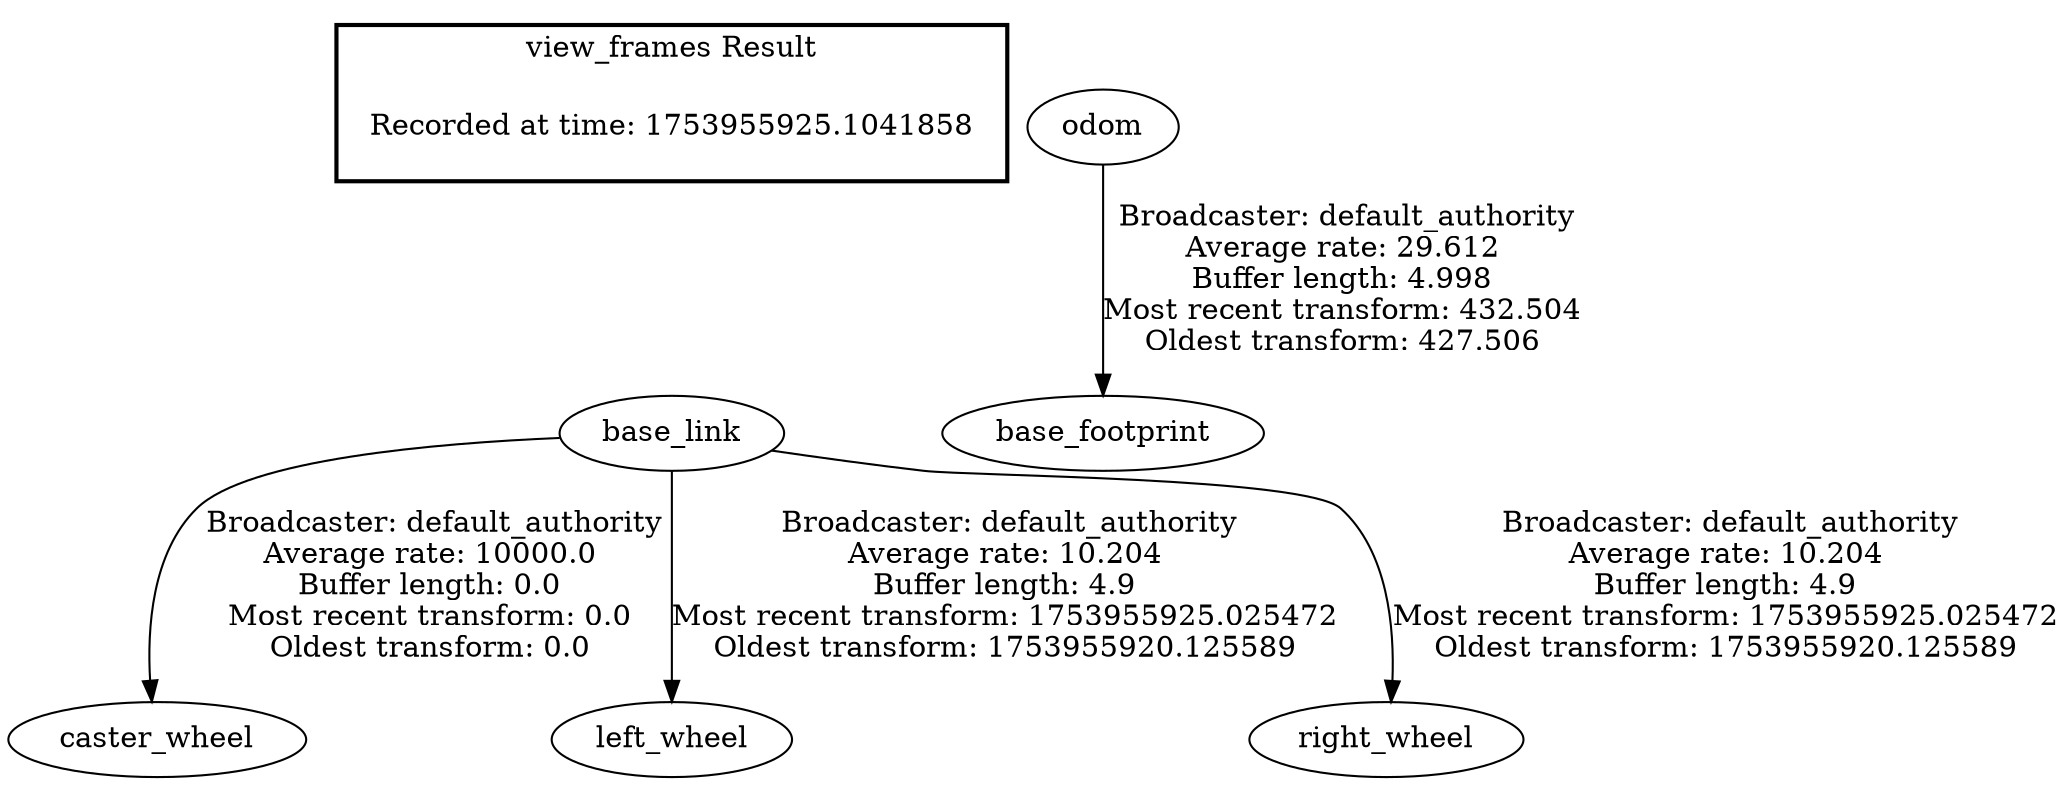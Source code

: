 digraph G {
"base_link" -> "caster_wheel"[label=" Broadcaster: default_authority\nAverage rate: 10000.0\nBuffer length: 0.0\nMost recent transform: 0.0\nOldest transform: 0.0\n"];
"odom" -> "base_footprint"[label=" Broadcaster: default_authority\nAverage rate: 29.612\nBuffer length: 4.998\nMost recent transform: 432.504\nOldest transform: 427.506\n"];
"base_link" -> "left_wheel"[label=" Broadcaster: default_authority\nAverage rate: 10.204\nBuffer length: 4.9\nMost recent transform: 1753955925.025472\nOldest transform: 1753955920.125589\n"];
"base_link" -> "right_wheel"[label=" Broadcaster: default_authority\nAverage rate: 10.204\nBuffer length: 4.9\nMost recent transform: 1753955925.025472\nOldest transform: 1753955920.125589\n"];
edge [style=invis];
 subgraph cluster_legend { style=bold; color=black; label ="view_frames Result";
"Recorded at time: 1753955925.1041858"[ shape=plaintext ] ;
}->"base_link";
}